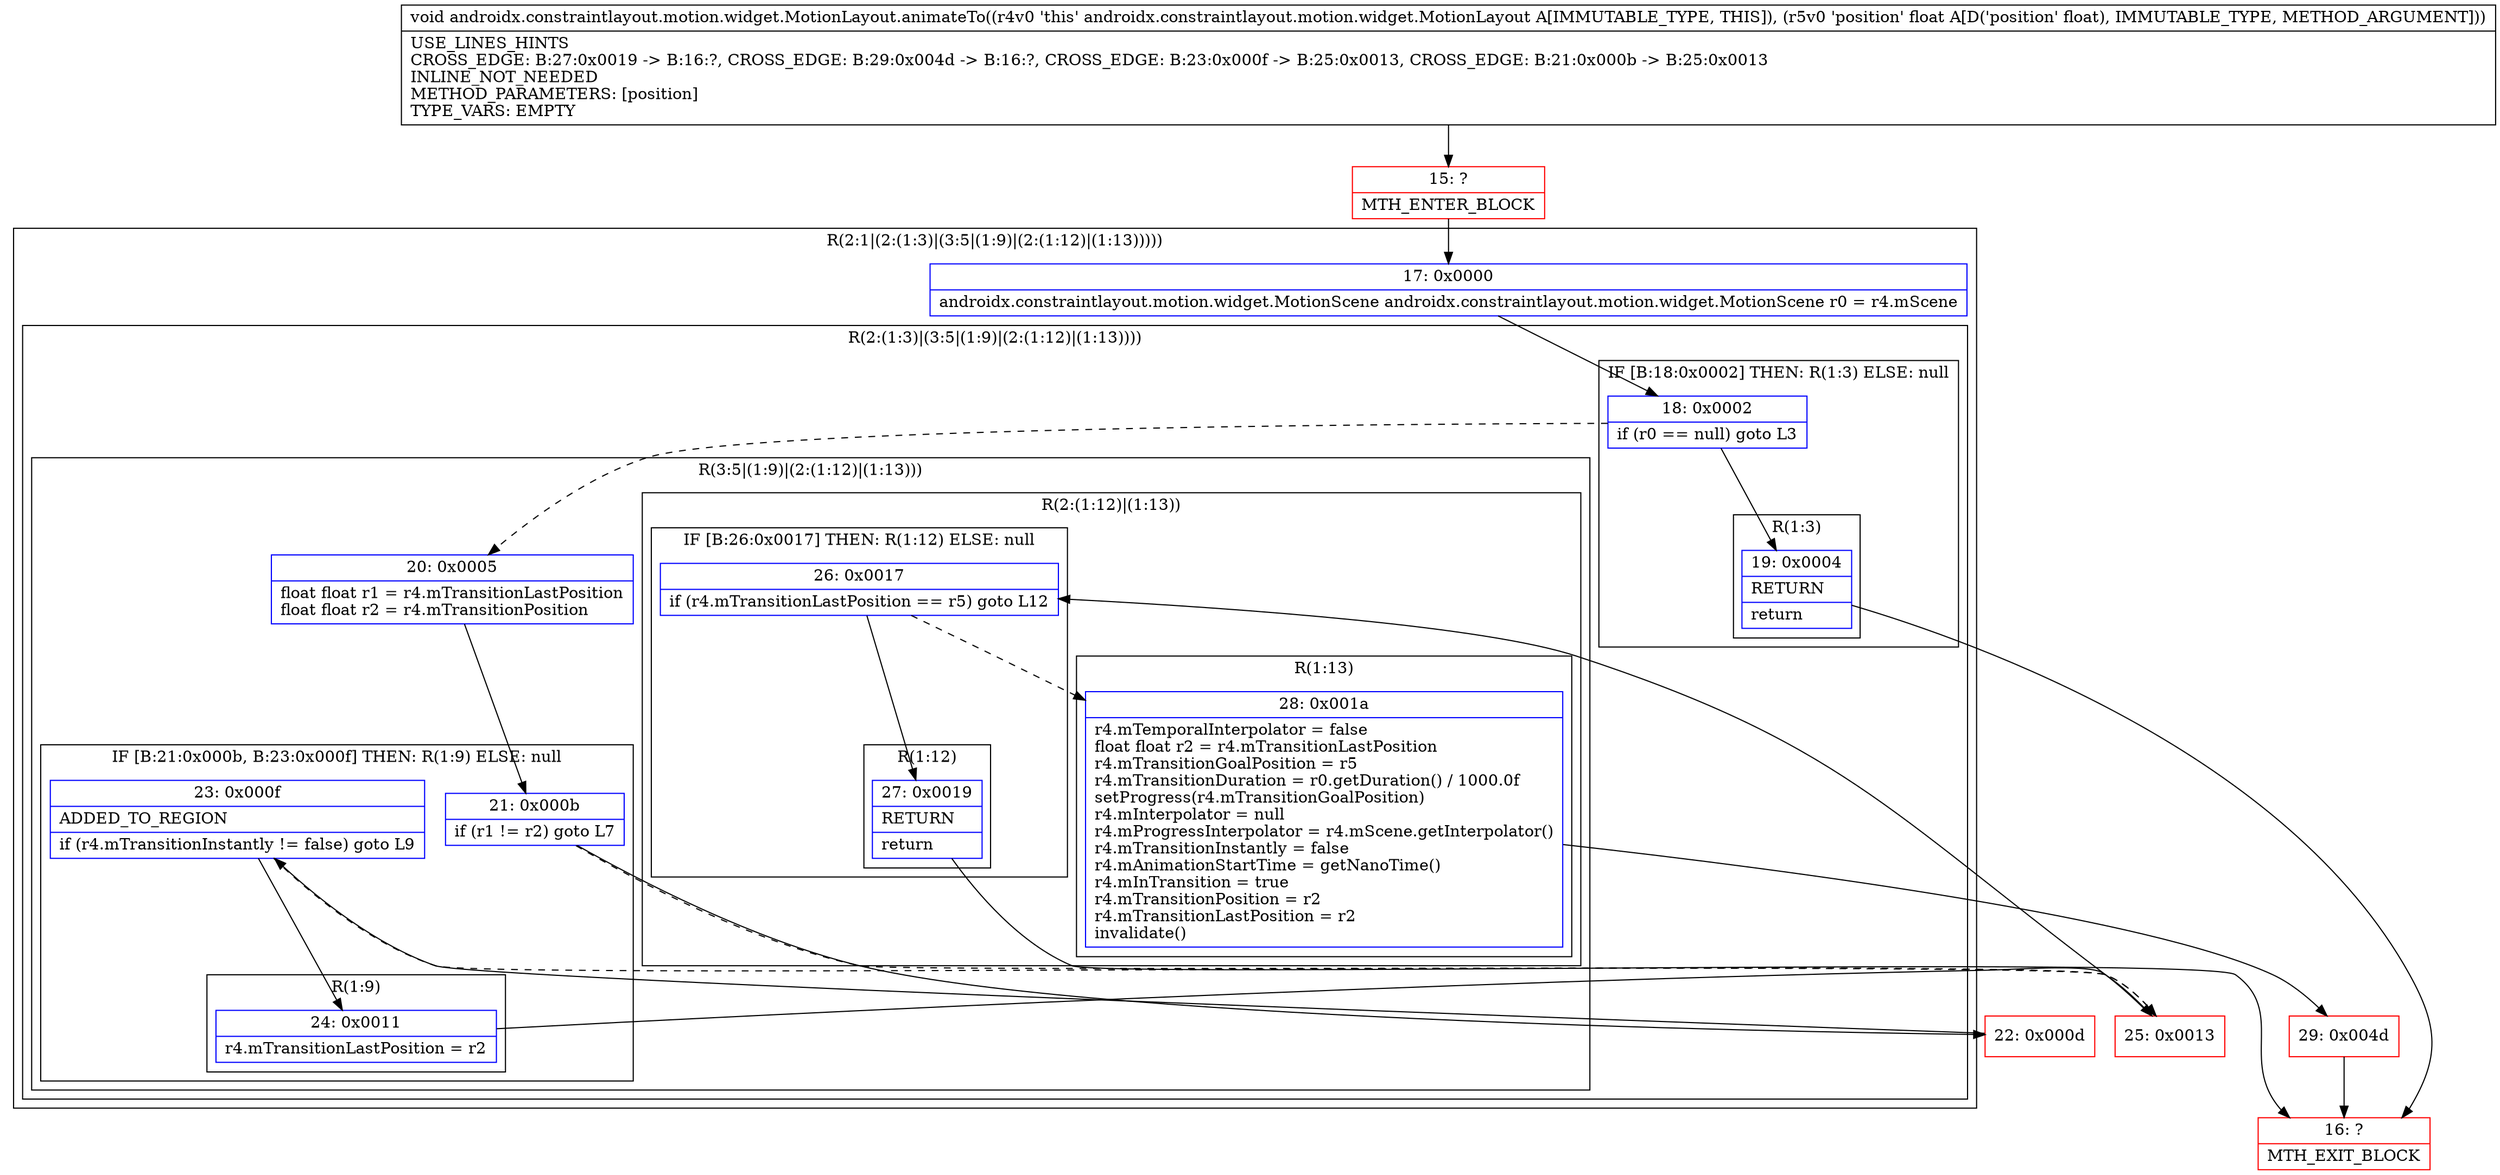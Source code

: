 digraph "CFG forandroidx.constraintlayout.motion.widget.MotionLayout.animateTo(F)V" {
subgraph cluster_Region_1291714484 {
label = "R(2:1|(2:(1:3)|(3:5|(1:9)|(2:(1:12)|(1:13)))))";
node [shape=record,color=blue];
Node_17 [shape=record,label="{17\:\ 0x0000|androidx.constraintlayout.motion.widget.MotionScene androidx.constraintlayout.motion.widget.MotionScene r0 = r4.mScene\l}"];
subgraph cluster_Region_606313575 {
label = "R(2:(1:3)|(3:5|(1:9)|(2:(1:12)|(1:13))))";
node [shape=record,color=blue];
subgraph cluster_IfRegion_644961588 {
label = "IF [B:18:0x0002] THEN: R(1:3) ELSE: null";
node [shape=record,color=blue];
Node_18 [shape=record,label="{18\:\ 0x0002|if (r0 == null) goto L3\l}"];
subgraph cluster_Region_1512994370 {
label = "R(1:3)";
node [shape=record,color=blue];
Node_19 [shape=record,label="{19\:\ 0x0004|RETURN\l|return\l}"];
}
}
subgraph cluster_Region_1431373330 {
label = "R(3:5|(1:9)|(2:(1:12)|(1:13)))";
node [shape=record,color=blue];
Node_20 [shape=record,label="{20\:\ 0x0005|float float r1 = r4.mTransitionLastPosition\lfloat float r2 = r4.mTransitionPosition\l}"];
subgraph cluster_IfRegion_1987203923 {
label = "IF [B:21:0x000b, B:23:0x000f] THEN: R(1:9) ELSE: null";
node [shape=record,color=blue];
Node_21 [shape=record,label="{21\:\ 0x000b|if (r1 != r2) goto L7\l}"];
Node_23 [shape=record,label="{23\:\ 0x000f|ADDED_TO_REGION\l|if (r4.mTransitionInstantly != false) goto L9\l}"];
subgraph cluster_Region_1510371420 {
label = "R(1:9)";
node [shape=record,color=blue];
Node_24 [shape=record,label="{24\:\ 0x0011|r4.mTransitionLastPosition = r2\l}"];
}
}
subgraph cluster_Region_706642333 {
label = "R(2:(1:12)|(1:13))";
node [shape=record,color=blue];
subgraph cluster_IfRegion_218815171 {
label = "IF [B:26:0x0017] THEN: R(1:12) ELSE: null";
node [shape=record,color=blue];
Node_26 [shape=record,label="{26\:\ 0x0017|if (r4.mTransitionLastPosition == r5) goto L12\l}"];
subgraph cluster_Region_896708513 {
label = "R(1:12)";
node [shape=record,color=blue];
Node_27 [shape=record,label="{27\:\ 0x0019|RETURN\l|return\l}"];
}
}
subgraph cluster_Region_853374647 {
label = "R(1:13)";
node [shape=record,color=blue];
Node_28 [shape=record,label="{28\:\ 0x001a|r4.mTemporalInterpolator = false\lfloat float r2 = r4.mTransitionLastPosition\lr4.mTransitionGoalPosition = r5\lr4.mTransitionDuration = r0.getDuration() \/ 1000.0f\lsetProgress(r4.mTransitionGoalPosition)\lr4.mInterpolator = null\lr4.mProgressInterpolator = r4.mScene.getInterpolator()\lr4.mTransitionInstantly = false\lr4.mAnimationStartTime = getNanoTime()\lr4.mInTransition = true\lr4.mTransitionPosition = r2\lr4.mTransitionLastPosition = r2\linvalidate()\l}"];
}
}
}
}
}
Node_15 [shape=record,color=red,label="{15\:\ ?|MTH_ENTER_BLOCK\l}"];
Node_16 [shape=record,color=red,label="{16\:\ ?|MTH_EXIT_BLOCK\l}"];
Node_22 [shape=record,color=red,label="{22\:\ 0x000d}"];
Node_25 [shape=record,color=red,label="{25\:\ 0x0013}"];
Node_29 [shape=record,color=red,label="{29\:\ 0x004d}"];
MethodNode[shape=record,label="{void androidx.constraintlayout.motion.widget.MotionLayout.animateTo((r4v0 'this' androidx.constraintlayout.motion.widget.MotionLayout A[IMMUTABLE_TYPE, THIS]), (r5v0 'position' float A[D('position' float), IMMUTABLE_TYPE, METHOD_ARGUMENT]))  | USE_LINES_HINTS\lCROSS_EDGE: B:27:0x0019 \-\> B:16:?, CROSS_EDGE: B:29:0x004d \-\> B:16:?, CROSS_EDGE: B:23:0x000f \-\> B:25:0x0013, CROSS_EDGE: B:21:0x000b \-\> B:25:0x0013\lINLINE_NOT_NEEDED\lMETHOD_PARAMETERS: [position]\lTYPE_VARS: EMPTY\l}"];
MethodNode -> Node_15;Node_17 -> Node_18;
Node_18 -> Node_19;
Node_18 -> Node_20[style=dashed];
Node_19 -> Node_16;
Node_20 -> Node_21;
Node_21 -> Node_22;
Node_21 -> Node_25[style=dashed];
Node_23 -> Node_24;
Node_23 -> Node_25[style=dashed];
Node_24 -> Node_25;
Node_26 -> Node_27;
Node_26 -> Node_28[style=dashed];
Node_27 -> Node_16;
Node_28 -> Node_29;
Node_15 -> Node_17;
Node_22 -> Node_23;
Node_25 -> Node_26;
Node_29 -> Node_16;
}

